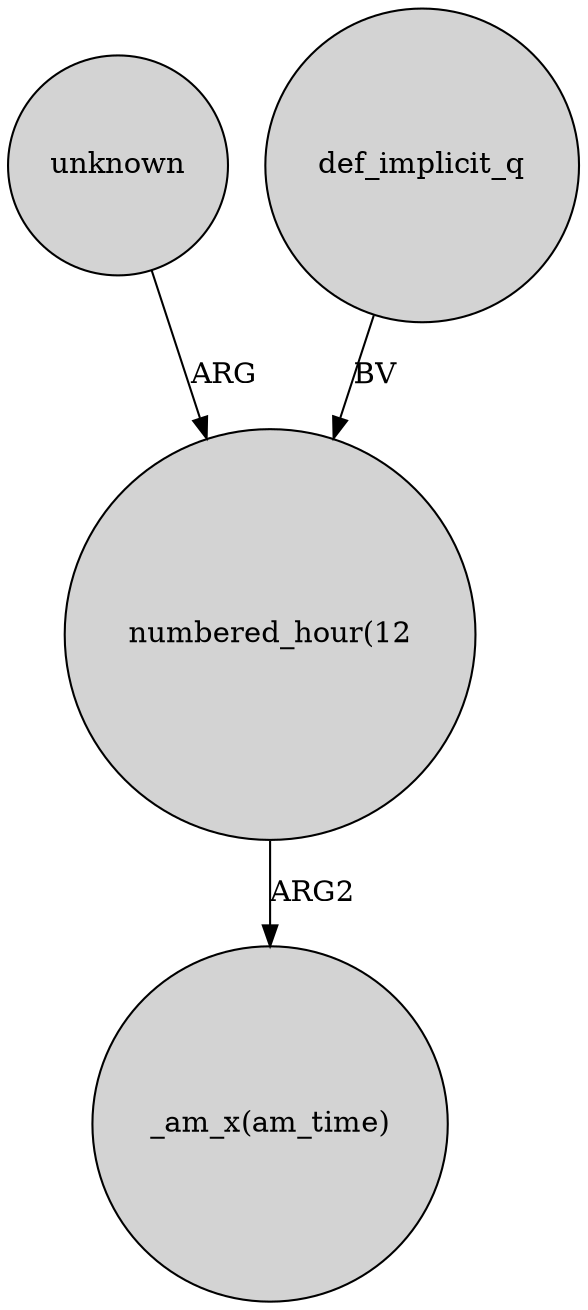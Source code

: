 digraph {
	node [shape=circle style=filled]
	unknown -> "numbered_hour(12":"06)" [label=ARG]
	"numbered_hour(12":"06)" -> "_am_x(am_time)" [label=ARG2]
	def_implicit_q -> "numbered_hour(12":"06)" [label=BV]
}
